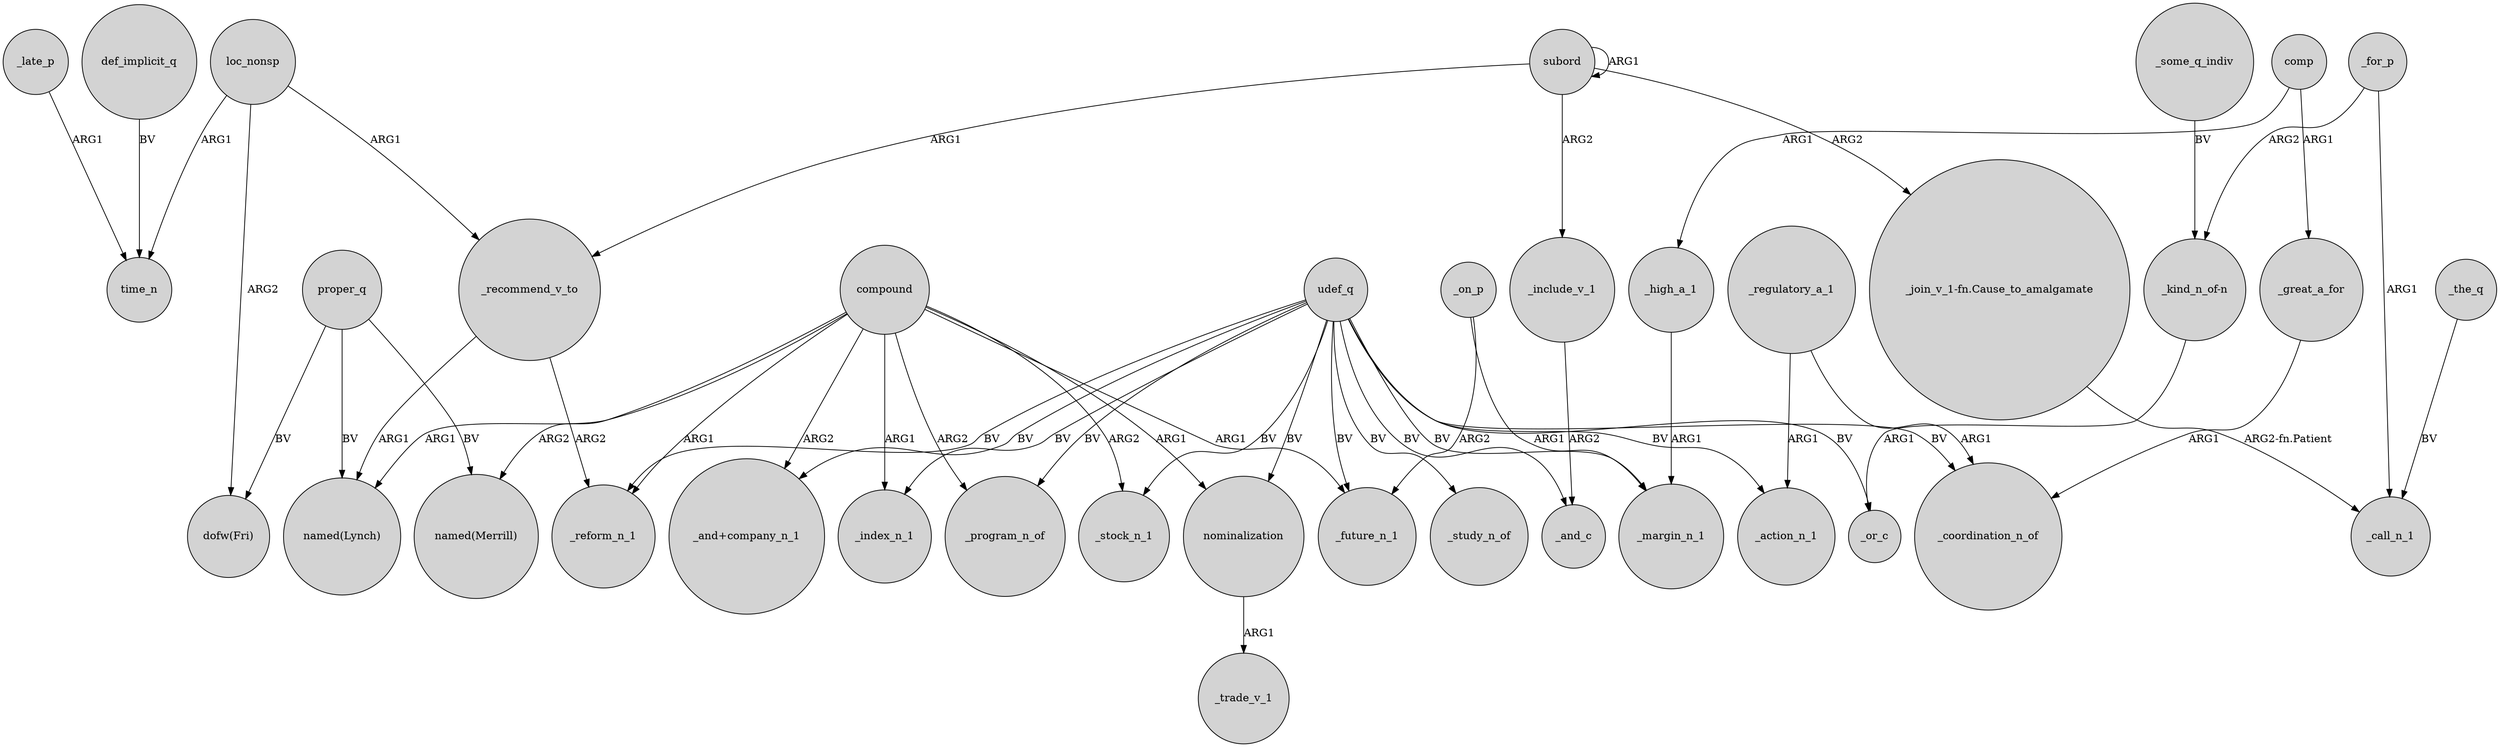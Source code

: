digraph {
	node [shape=circle style=filled]
	_late_p -> time_n [label=ARG1]
	_include_v_1 -> _and_c [label=ARG2]
	compound -> _program_n_of [label=ARG2]
	compound -> "named(Lynch)" [label=ARG1]
	proper_q -> "dofw(Fri)" [label=BV]
	_some_q_indiv -> "_kind_n_of-n" [label=BV]
	compound -> _future_n_1 [label=ARG1]
	_regulatory_a_1 -> _action_n_1 [label=ARG1]
	_great_a_for -> _coordination_n_of [label=ARG1]
	"_kind_n_of-n" -> _or_c [label=ARG1]
	proper_q -> "named(Lynch)" [label=BV]
	udef_q -> _margin_n_1 [label=BV]
	udef_q -> _program_n_of [label=BV]
	subord -> subord [label=ARG1]
	_for_p -> _call_n_1 [label=ARG1]
	_regulatory_a_1 -> _coordination_n_of [label=ARG1]
	comp -> _high_a_1 [label=ARG1]
	compound -> "named(Merrill)" [label=ARG2]
	_recommend_v_to -> "named(Lynch)" [label=ARG1]
	nominalization -> _trade_v_1 [label=ARG1]
	udef_q -> _or_c [label=BV]
	loc_nonsp -> time_n [label=ARG1]
	subord -> _recommend_v_to [label=ARG1]
	loc_nonsp -> "dofw(Fri)" [label=ARG2]
	udef_q -> _index_n_1 [label=BV]
	udef_q -> _coordination_n_of [label=BV]
	comp -> _great_a_for [label=ARG1]
	compound -> _stock_n_1 [label=ARG2]
	compound -> _index_n_1 [label=ARG1]
	udef_q -> _reform_n_1 [label=BV]
	loc_nonsp -> _recommend_v_to [label=ARG1]
	_the_q -> _call_n_1 [label=BV]
	udef_q -> _stock_n_1 [label=BV]
	compound -> "_and+company_n_1" [label=ARG2]
	_on_p -> _margin_n_1 [label=ARG1]
	_on_p -> _future_n_1 [label=ARG2]
	subord -> _include_v_1 [label=ARG2]
	udef_q -> _future_n_1 [label=BV]
	udef_q -> nominalization [label=BV]
	_for_p -> "_kind_n_of-n" [label=ARG2]
	_high_a_1 -> _margin_n_1 [label=ARG1]
	proper_q -> "named(Merrill)" [label=BV]
	udef_q -> "_and+company_n_1" [label=BV]
	_recommend_v_to -> _reform_n_1 [label=ARG2]
	udef_q -> _action_n_1 [label=BV]
	udef_q -> _and_c [label=BV]
	subord -> "_join_v_1-fn.Cause_to_amalgamate" [label=ARG2]
	udef_q -> _study_n_of [label=BV]
	compound -> nominalization [label=ARG1]
	compound -> _reform_n_1 [label=ARG1]
	def_implicit_q -> time_n [label=BV]
	"_join_v_1-fn.Cause_to_amalgamate" -> _call_n_1 [label="ARG2-fn.Patient"]
}
